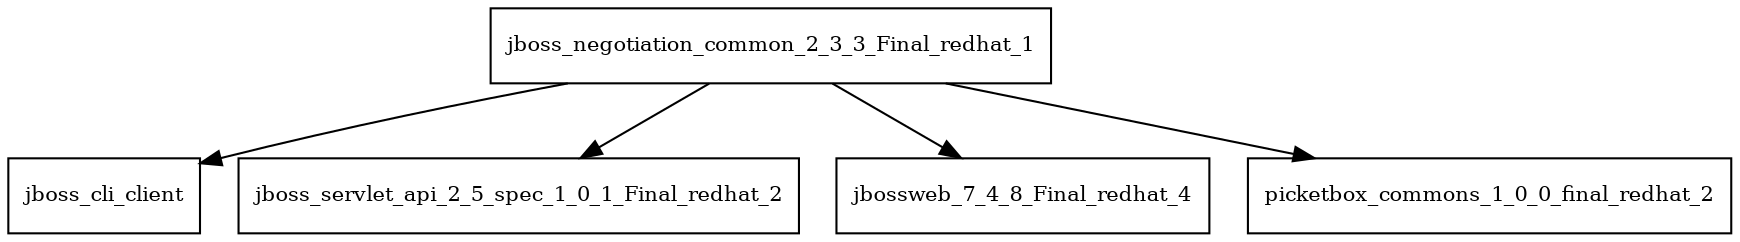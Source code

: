 digraph jboss_negotiation_common_2_3_3_Final_redhat_1_dependencies {
  node [shape = box, fontsize=10.0];
  jboss_negotiation_common_2_3_3_Final_redhat_1 -> jboss_cli_client;
  jboss_negotiation_common_2_3_3_Final_redhat_1 -> jboss_servlet_api_2_5_spec_1_0_1_Final_redhat_2;
  jboss_negotiation_common_2_3_3_Final_redhat_1 -> jbossweb_7_4_8_Final_redhat_4;
  jboss_negotiation_common_2_3_3_Final_redhat_1 -> picketbox_commons_1_0_0_final_redhat_2;
}
